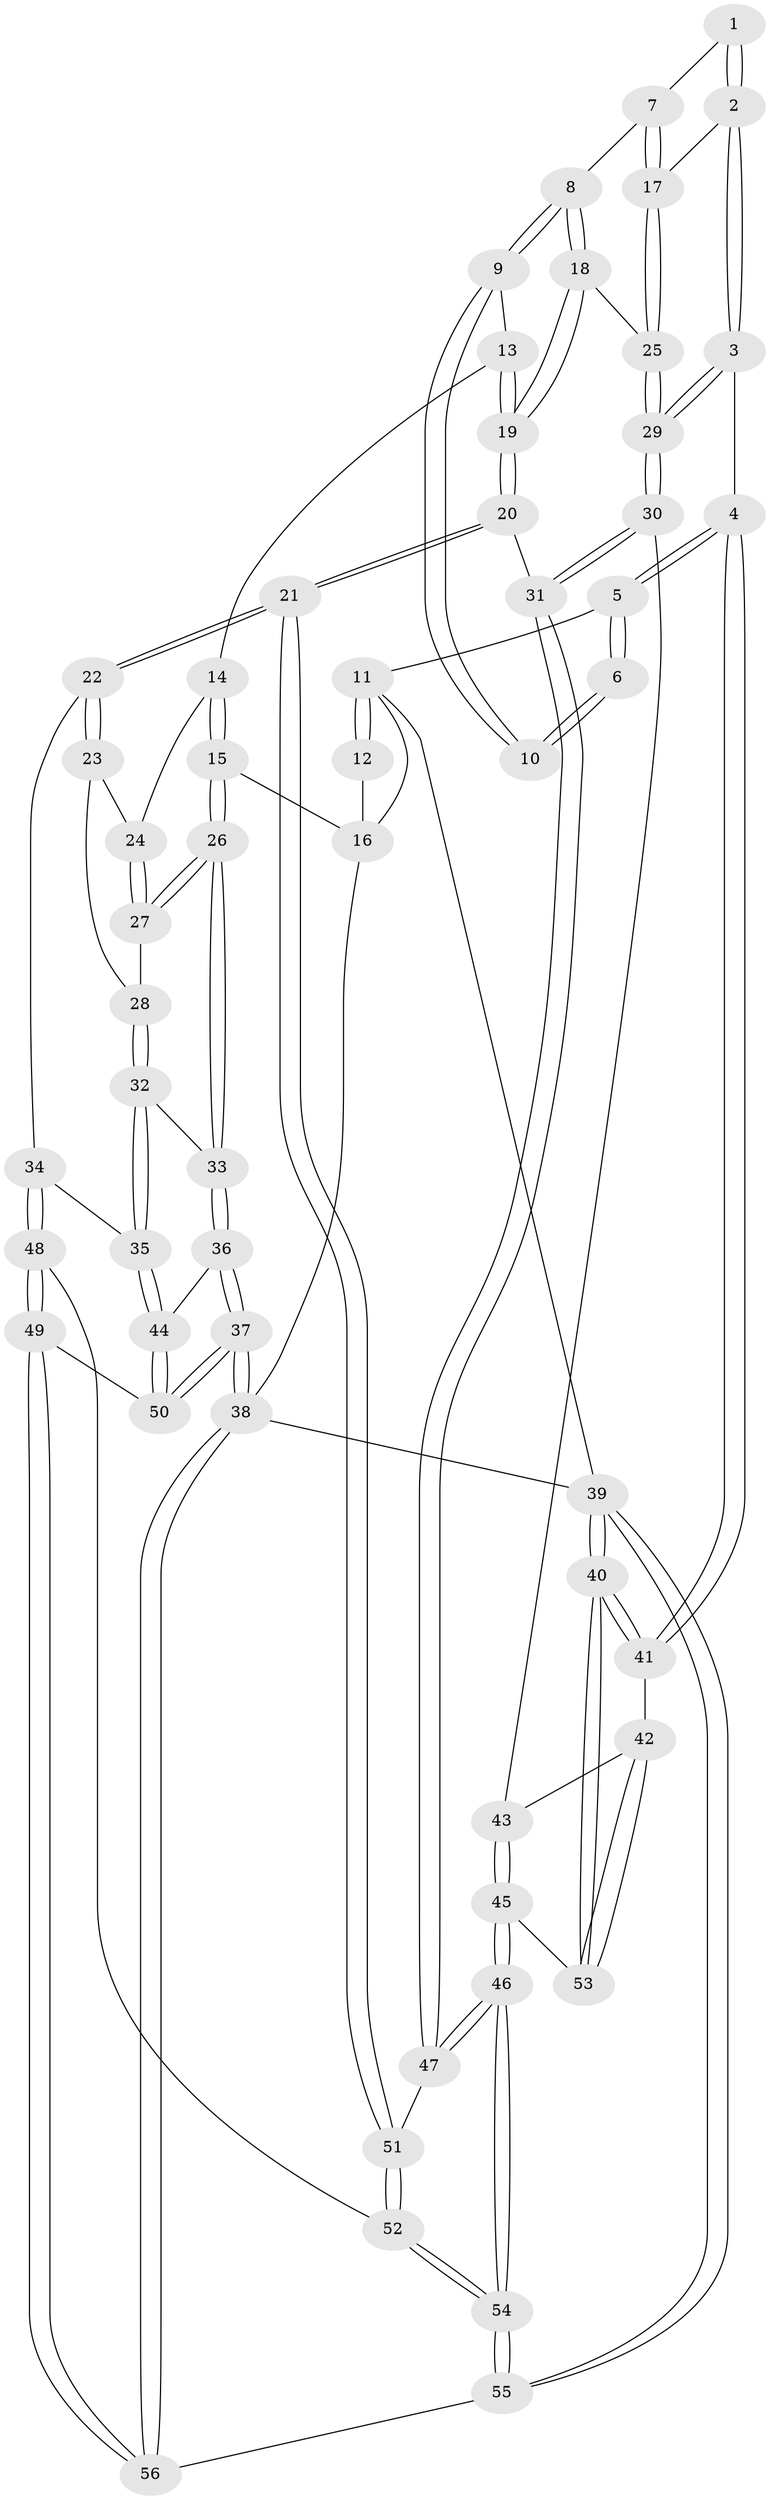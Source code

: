 // Generated by graph-tools (version 1.1) at 2025/02/03/09/25 05:02:08]
// undirected, 56 vertices, 137 edges
graph export_dot {
graph [start="1"]
  node [color=gray90,style=filled];
  1 [pos="+0.6569456843407764+0.1277452707852029"];
  2 [pos="+0.8668536968026138+0.18017692143071806"];
  3 [pos="+0.9603820648287499+0.1780960172644452"];
  4 [pos="+1+0.03284742369375293"];
  5 [pos="+1+0"];
  6 [pos="+0.6300502813928579+0.11377143448570184"];
  7 [pos="+0.668547061975337+0.26251320845182474"];
  8 [pos="+0.6111411830296171+0.27035979118542985"];
  9 [pos="+0.5108067235933632+0.07885185593128054"];
  10 [pos="+0.5160991254412711+0.06945980860724751"];
  11 [pos="+1+0"];
  12 [pos="+0.5092511099445073+0"];
  13 [pos="+0.456975288369918+0.13786501824269554"];
  14 [pos="+0.34907601412492806+0.17603472501034795"];
  15 [pos="+0+0"];
  16 [pos="+0+0"];
  17 [pos="+0.6979002426547676+0.2782106365370575"];
  18 [pos="+0.5972360325070242+0.3163576404708498"];
  19 [pos="+0.504161637662023+0.41625071004236125"];
  20 [pos="+0.48270907925108253+0.5218480137508209"];
  21 [pos="+0.46764803757572193+0.5303509101088324"];
  22 [pos="+0.437230160128198+0.5294782774316027"];
  23 [pos="+0.3082523636118954+0.25873283955164617"];
  24 [pos="+0.3097512333177099+0.2510642059417175"];
  25 [pos="+0.6914250325091558+0.3315344609945844"];
  26 [pos="+0+0.10154044903417062"];
  27 [pos="+0.02848021811337999+0.19655142853717333"];
  28 [pos="+0.2285077520037535+0.3210298329654278"];
  29 [pos="+0.7606014654918467+0.504258714435735"];
  30 [pos="+0.7604403500124621+0.5048128127298072"];
  31 [pos="+0.6720813001213328+0.5280418744123824"];
  32 [pos="+0.20418748010861867+0.4107210561351568"];
  33 [pos="+0+0.39193545853194284"];
  34 [pos="+0.378407357696012+0.5455297610301992"];
  35 [pos="+0.35071226864195276+0.5504978215187991"];
  36 [pos="+0+0.501918474575389"];
  37 [pos="+0+1"];
  38 [pos="+0+1"];
  39 [pos="+1+1"];
  40 [pos="+1+1"];
  41 [pos="+1+0.6556401099473027"];
  42 [pos="+0.9473540774341074+0.6226424582593397"];
  43 [pos="+0.7873526556661664+0.5261809379173106"];
  44 [pos="+0.20444681508173182+0.6589345223721799"];
  45 [pos="+0.7345697324048145+0.839455089696246"];
  46 [pos="+0.7188018325915791+0.8441296418746307"];
  47 [pos="+0.6896511025186359+0.8040437572580853"];
  48 [pos="+0.36641455709176385+0.8771972875837775"];
  49 [pos="+0.29632222490701765+0.920368961598045"];
  50 [pos="+0.18764508588266124+0.8265787567309512"];
  51 [pos="+0.5059922194555834+0.7099472546146496"];
  52 [pos="+0.4670390185046983+0.8348275680275784"];
  53 [pos="+0.7605865460448298+0.8362173729896734"];
  54 [pos="+0.639374513930115+0.9755540486176543"];
  55 [pos="+0.6317003979855185+1"];
  56 [pos="+0.34468055060787445+1"];
  1 -- 2;
  1 -- 2;
  1 -- 7;
  2 -- 3;
  2 -- 3;
  2 -- 17;
  3 -- 4;
  3 -- 29;
  3 -- 29;
  4 -- 5;
  4 -- 5;
  4 -- 41;
  4 -- 41;
  5 -- 6;
  5 -- 6;
  5 -- 11;
  6 -- 10;
  6 -- 10;
  7 -- 8;
  7 -- 17;
  7 -- 17;
  8 -- 9;
  8 -- 9;
  8 -- 18;
  8 -- 18;
  9 -- 10;
  9 -- 10;
  9 -- 13;
  11 -- 12;
  11 -- 12;
  11 -- 16;
  11 -- 39;
  12 -- 16;
  13 -- 14;
  13 -- 19;
  13 -- 19;
  14 -- 15;
  14 -- 15;
  14 -- 24;
  15 -- 16;
  15 -- 26;
  15 -- 26;
  16 -- 38;
  17 -- 25;
  17 -- 25;
  18 -- 19;
  18 -- 19;
  18 -- 25;
  19 -- 20;
  19 -- 20;
  20 -- 21;
  20 -- 21;
  20 -- 31;
  21 -- 22;
  21 -- 22;
  21 -- 51;
  21 -- 51;
  22 -- 23;
  22 -- 23;
  22 -- 34;
  23 -- 24;
  23 -- 28;
  24 -- 27;
  24 -- 27;
  25 -- 29;
  25 -- 29;
  26 -- 27;
  26 -- 27;
  26 -- 33;
  26 -- 33;
  27 -- 28;
  28 -- 32;
  28 -- 32;
  29 -- 30;
  29 -- 30;
  30 -- 31;
  30 -- 31;
  30 -- 43;
  31 -- 47;
  31 -- 47;
  32 -- 33;
  32 -- 35;
  32 -- 35;
  33 -- 36;
  33 -- 36;
  34 -- 35;
  34 -- 48;
  34 -- 48;
  35 -- 44;
  35 -- 44;
  36 -- 37;
  36 -- 37;
  36 -- 44;
  37 -- 38;
  37 -- 38;
  37 -- 50;
  37 -- 50;
  38 -- 56;
  38 -- 56;
  38 -- 39;
  39 -- 40;
  39 -- 40;
  39 -- 55;
  39 -- 55;
  40 -- 41;
  40 -- 41;
  40 -- 53;
  40 -- 53;
  41 -- 42;
  42 -- 43;
  42 -- 53;
  42 -- 53;
  43 -- 45;
  43 -- 45;
  44 -- 50;
  44 -- 50;
  45 -- 46;
  45 -- 46;
  45 -- 53;
  46 -- 47;
  46 -- 47;
  46 -- 54;
  46 -- 54;
  47 -- 51;
  48 -- 49;
  48 -- 49;
  48 -- 52;
  49 -- 50;
  49 -- 56;
  49 -- 56;
  51 -- 52;
  51 -- 52;
  52 -- 54;
  52 -- 54;
  54 -- 55;
  54 -- 55;
  55 -- 56;
}

